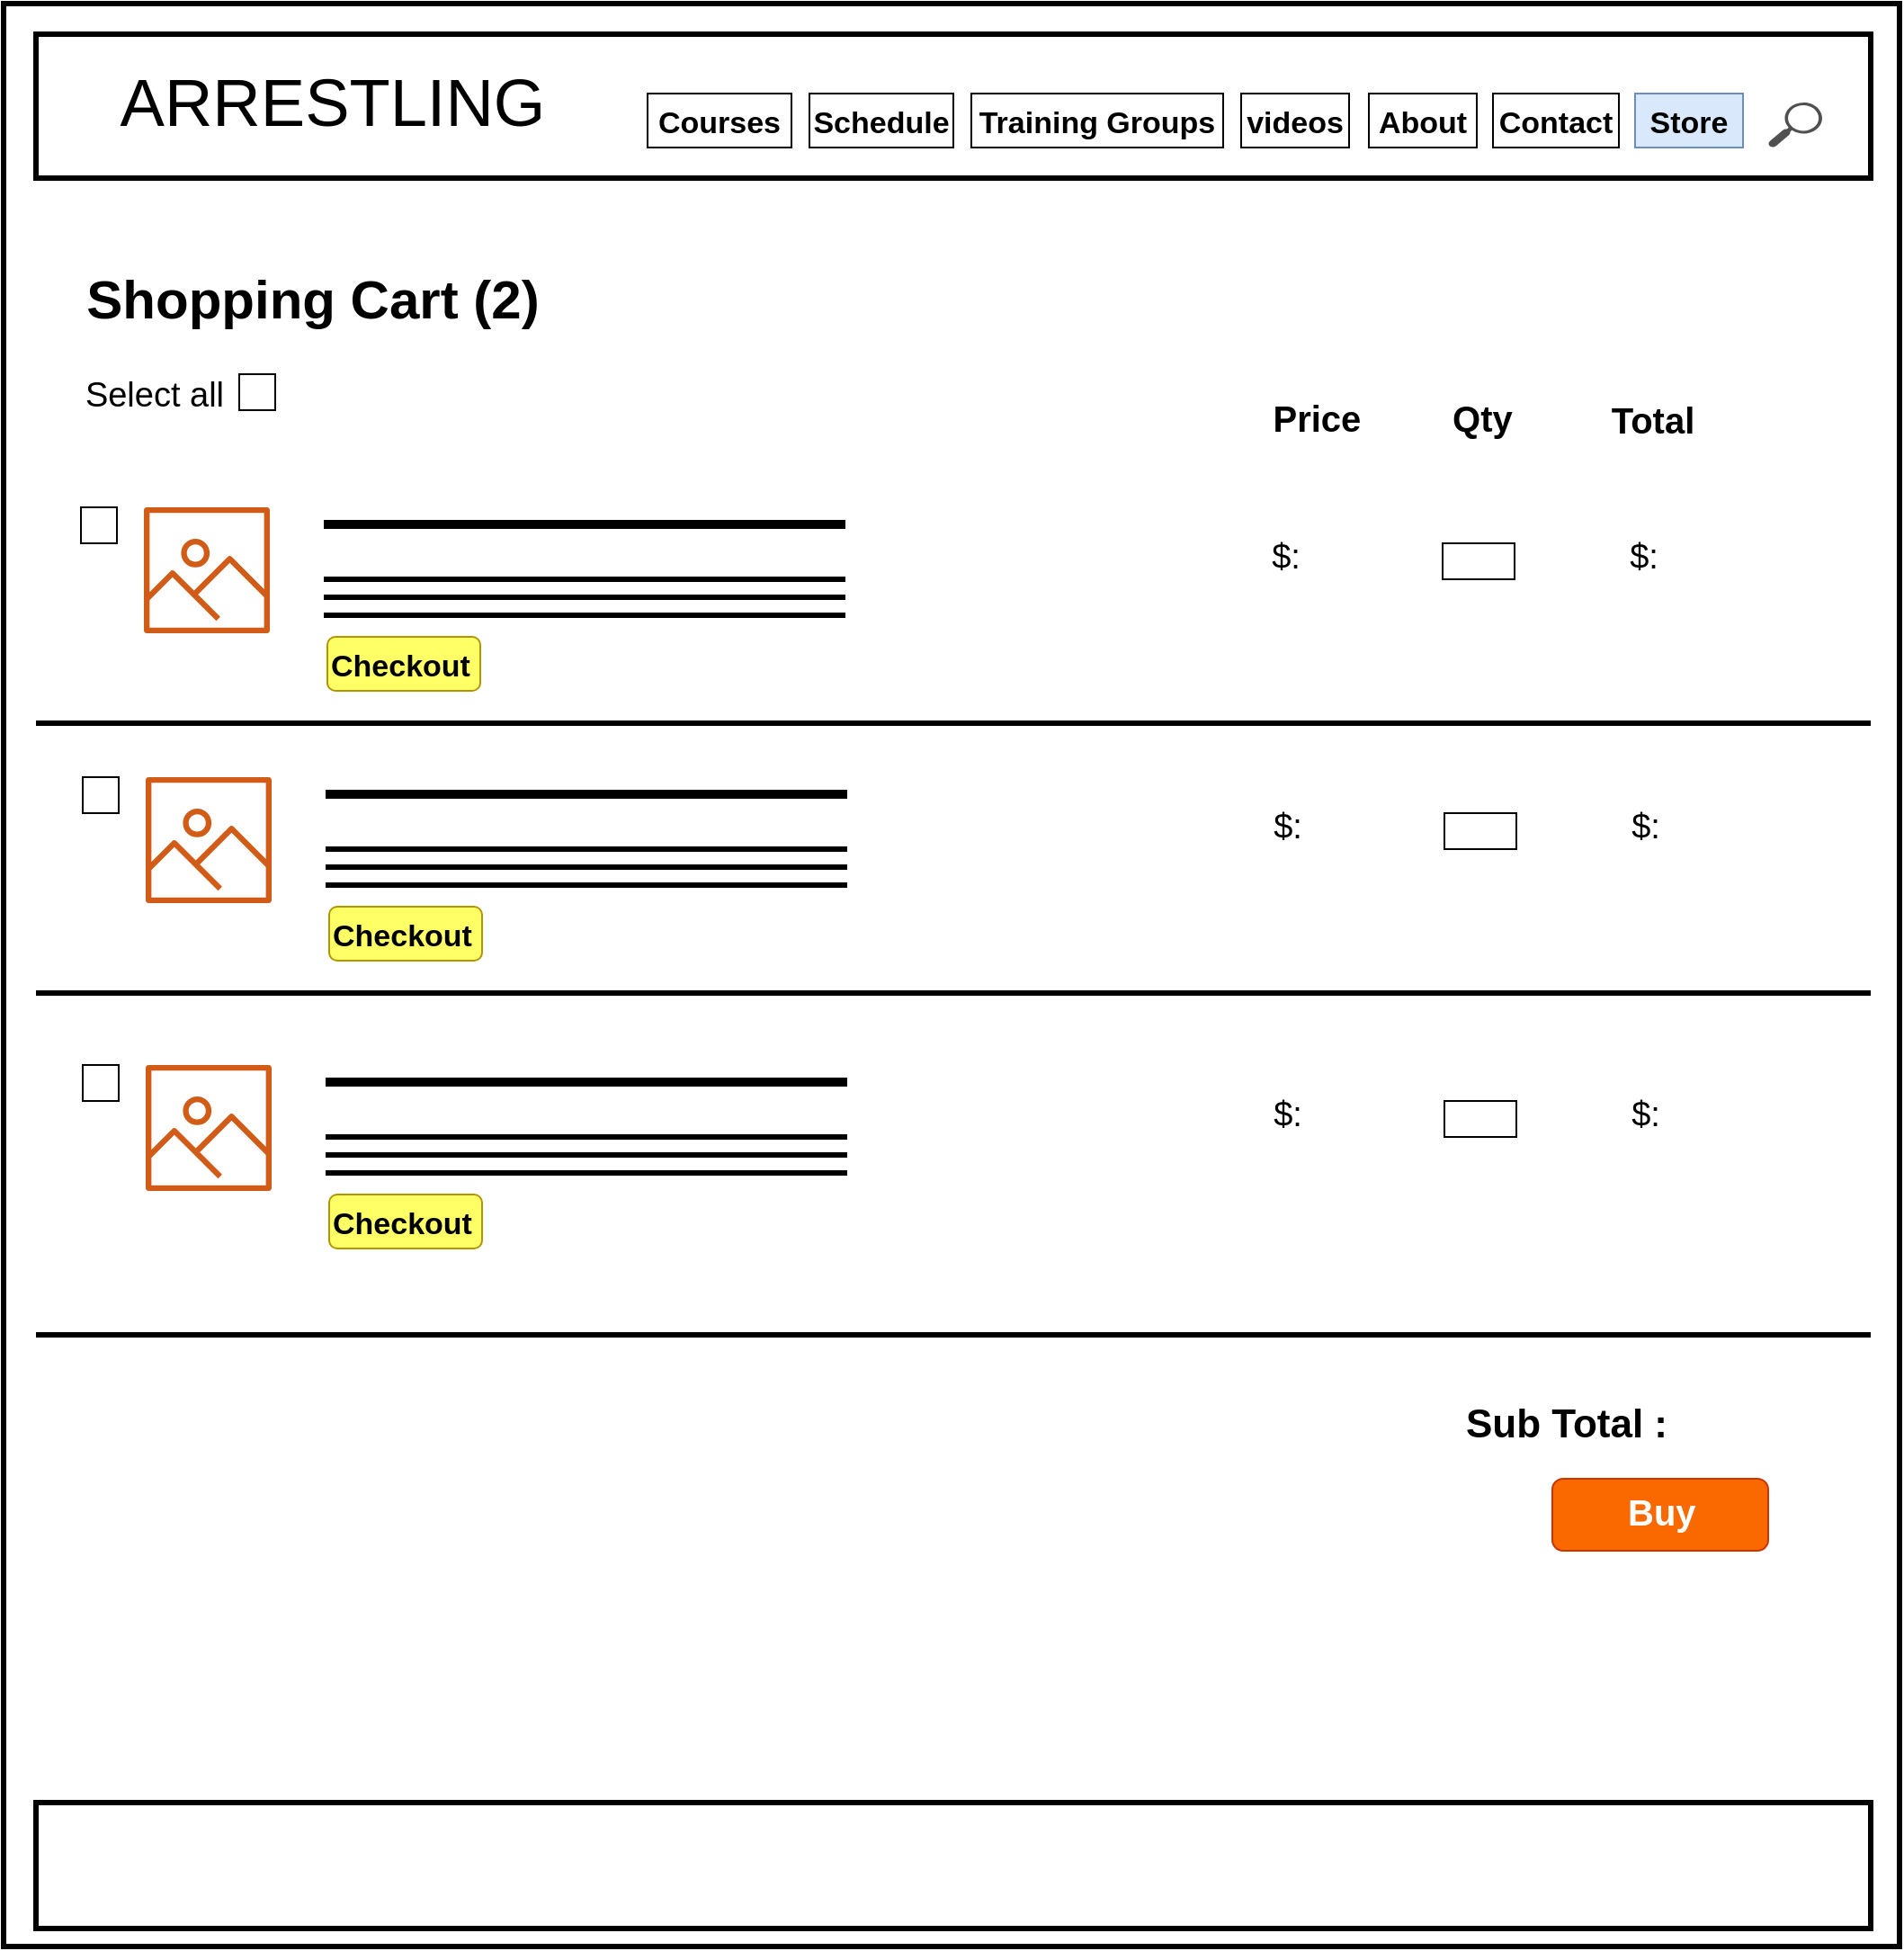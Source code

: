 <mxfile version="13.6.2" type="device"><diagram id="WzKhIKSLUhCYB6edOsqd" name="Page-1"><mxGraphModel dx="2272" dy="1836" grid="1" gridSize="10" guides="1" tooltips="1" connect="1" arrows="1" fold="1" page="1" pageScale="1" pageWidth="850" pageHeight="1100" math="0" shadow="0"><root><mxCell id="0"/><mxCell id="1" parent="0"/><mxCell id="xaQoglTPlPI2qqJhzvNt-1" value="&lt;font size=&quot;1&quot;&gt;&lt;b style=&quot;font-size: 30px&quot;&gt;Shopping Cart (2)&lt;/b&gt;&lt;/font&gt;" style="text;html=1;strokeColor=none;fillColor=none;align=center;verticalAlign=top;whiteSpace=wrap;rounded=0;" vertex="1" parent="1"><mxGeometry x="-41" y="140" width="270" height="60" as="geometry"/></mxCell><mxCell id="xaQoglTPlPI2qqJhzvNt-2" value="" style="pointerEvents=1;shadow=0;dashed=0;html=1;strokeColor=none;fillColor=#505050;labelPosition=center;verticalLabelPosition=bottom;verticalAlign=top;outlineConnect=0;align=center;shape=mxgraph.office.concepts.search;" vertex="1" parent="1"><mxGeometry x="903" y="55" width="30" height="25" as="geometry"/></mxCell><mxCell id="xaQoglTPlPI2qqJhzvNt-3" value="&lt;font style=&quot;font-size: 37px&quot;&gt;ARRESTLING&lt;/font&gt;" style="text;html=1;strokeColor=none;fillColor=none;align=center;verticalAlign=top;whiteSpace=wrap;rounded=0;" vertex="1" parent="1"><mxGeometry x="-15" y="27" width="240" height="60" as="geometry"/></mxCell><mxCell id="xaQoglTPlPI2qqJhzvNt-6" value="Contact" style="whiteSpace=wrap;html=1;fontStyle=1;fontSize=17;verticalAlign=top;" vertex="1" parent="1"><mxGeometry x="750" y="50" width="70" height="30" as="geometry"/></mxCell><mxCell id="xaQoglTPlPI2qqJhzvNt-7" value="About" style="whiteSpace=wrap;html=1;fontStyle=1;fontSize=17;verticalAlign=top;" vertex="1" parent="1"><mxGeometry x="681" y="50" width="60" height="30" as="geometry"/></mxCell><mxCell id="xaQoglTPlPI2qqJhzvNt-8" value="videos" style="whiteSpace=wrap;html=1;fontStyle=1;fontSize=17;verticalAlign=top;" vertex="1" parent="1"><mxGeometry x="610" y="50" width="60" height="30" as="geometry"/></mxCell><mxCell id="xaQoglTPlPI2qqJhzvNt-9" value="Schedule" style="whiteSpace=wrap;html=1;fontStyle=1;fontSize=17;verticalAlign=top;" vertex="1" parent="1"><mxGeometry x="370" y="50" width="80" height="30" as="geometry"/></mxCell><mxCell id="xaQoglTPlPI2qqJhzvNt-10" value="Training Groups" style="whiteSpace=wrap;html=1;fontStyle=1;fontSize=17;verticalAlign=top;" vertex="1" parent="1"><mxGeometry x="460" y="50" width="140" height="30" as="geometry"/></mxCell><mxCell id="xaQoglTPlPI2qqJhzvNt-11" value="Store" style="whiteSpace=wrap;html=1;fontStyle=1;fontSize=17;verticalAlign=top;fillColor=#dae8fc;strokeColor=#6c8ebf;" vertex="1" parent="1"><mxGeometry x="829" y="50" width="60" height="30" as="geometry"/></mxCell><mxCell id="xaQoglTPlPI2qqJhzvNt-13" value="Courses" style="whiteSpace=wrap;html=1;fontStyle=1;fontSize=17;verticalAlign=top;" vertex="1" parent="1"><mxGeometry x="280" y="50" width="80" height="30" as="geometry"/></mxCell><mxCell id="xaQoglTPlPI2qqJhzvNt-14" value="" style="rounded=0;whiteSpace=wrap;html=1;fontSize=17;gradientColor=#ffffff;fillColor=none;strokeWidth=3;" vertex="1" parent="1"><mxGeometry x="-60" y="17" width="1020" height="80" as="geometry"/></mxCell><mxCell id="xaQoglTPlPI2qqJhzvNt-19" value="" style="outlineConnect=0;fontColor=#232F3E;gradientColor=none;fillColor=#D05C17;strokeColor=none;dashed=0;verticalLabelPosition=bottom;verticalAlign=top;align=center;html=1;fontSize=12;fontStyle=0;aspect=fixed;pointerEvents=1;shape=mxgraph.aws4.container_registry_image;" vertex="1" parent="1"><mxGeometry y="280" width="70" height="70" as="geometry"/></mxCell><mxCell id="xaQoglTPlPI2qqJhzvNt-30" value="" style="endArrow=none;html=1;fontSize=18;strokeWidth=5;" edge="1" parent="1"><mxGeometry width="50" height="50" relative="1" as="geometry"><mxPoint x="100" y="289.5" as="sourcePoint"/><mxPoint x="390" y="289.5" as="targetPoint"/></mxGeometry></mxCell><mxCell id="xaQoglTPlPI2qqJhzvNt-32" value="" style="endArrow=none;html=1;fontSize=18;strokeWidth=3;" edge="1" parent="1"><mxGeometry width="50" height="50" relative="1" as="geometry"><mxPoint x="100" y="320" as="sourcePoint"/><mxPoint x="390" y="320" as="targetPoint"/></mxGeometry></mxCell><mxCell id="xaQoglTPlPI2qqJhzvNt-39" value="&lt;b&gt;&lt;font style=&quot;font-size: 20px&quot;&gt;Qty&amp;nbsp;&lt;/font&gt;&lt;/b&gt;" style="text;html=1;strokeColor=none;fillColor=none;align=center;verticalAlign=top;whiteSpace=wrap;rounded=0;fontSize=17;" vertex="1" parent="1"><mxGeometry x="722" y="212" width="50" height="30" as="geometry"/></mxCell><mxCell id="xaQoglTPlPI2qqJhzvNt-40" value="&lt;font style=&quot;font-size: 20px&quot;&gt;&lt;b&gt;Price&amp;nbsp;&lt;/b&gt;&lt;/font&gt;" style="text;html=1;strokeColor=none;fillColor=none;align=center;verticalAlign=top;whiteSpace=wrap;rounded=0;fontSize=17;" vertex="1" parent="1"><mxGeometry x="615" y="212" width="80" height="30" as="geometry"/></mxCell><mxCell id="xaQoglTPlPI2qqJhzvNt-61" value="" style="rounded=0;whiteSpace=wrap;html=1;strokeColor=#000000;strokeWidth=3;fillColor=none;gradientColor=#ffffff;fontSize=17;align=center;" vertex="1" parent="1"><mxGeometry x="-60" y="1000" width="1020" height="70" as="geometry"/></mxCell><mxCell id="xaQoglTPlPI2qqJhzvNt-76" value="" style="endArrow=none;html=1;fontSize=18;strokeWidth=3;" edge="1" parent="1"><mxGeometry width="50" height="50" relative="1" as="geometry"><mxPoint x="100" y="330" as="sourcePoint"/><mxPoint x="390" y="330" as="targetPoint"/></mxGeometry></mxCell><mxCell id="xaQoglTPlPI2qqJhzvNt-77" value="" style="endArrow=none;html=1;fontSize=18;strokeWidth=3;" edge="1" parent="1"><mxGeometry width="50" height="50" relative="1" as="geometry"><mxPoint x="100" y="340" as="sourcePoint"/><mxPoint x="390" y="340" as="targetPoint"/></mxGeometry></mxCell><mxCell id="xaQoglTPlPI2qqJhzvNt-78" value="&lt;b&gt;&lt;font style=&quot;font-size: 20px&quot;&gt;Total&lt;/font&gt;&lt;/b&gt;" style="text;html=1;strokeColor=none;fillColor=none;align=center;verticalAlign=top;whiteSpace=wrap;rounded=0;fontSize=17;" vertex="1" parent="1"><mxGeometry x="814" y="213" width="50" height="30" as="geometry"/></mxCell><mxCell id="xaQoglTPlPI2qqJhzvNt-79" value="" style="shape=image;html=1;verticalAlign=top;verticalLabelPosition=bottom;labelBackgroundColor=#ffffff;imageAspect=0;aspect=fixed;image=https://cdn0.iconfinder.com/data/icons/google-material-design-3-0/48/ic_delete_forever_48px-128.png;strokeColor=#000000;strokeWidth=3;fillColor=none;gradientColor=#ffffff;fontSize=17;align=left;" vertex="1" parent="1"><mxGeometry x="920" y="294" width="32" height="32" as="geometry"/></mxCell><mxCell id="xaQoglTPlPI2qqJhzvNt-81" value="" style="rounded=0;whiteSpace=wrap;html=1;strokeColor=#000000;strokeWidth=1;fillColor=none;gradientColor=#ffffff;fontSize=17;align=left;" vertex="1" parent="1"><mxGeometry x="722" y="300" width="40" height="20" as="geometry"/></mxCell><mxCell id="xaQoglTPlPI2qqJhzvNt-82" value="&lt;b&gt;Checkout&lt;/b&gt;" style="rounded=1;whiteSpace=wrap;html=1;strokeColor=#B09500;strokeWidth=1;fontSize=17;align=left;verticalAlign=top;fillColor=#FFFF66;" vertex="1" parent="1"><mxGeometry x="102" y="352" width="85" height="30" as="geometry"/></mxCell><mxCell id="xaQoglTPlPI2qqJhzvNt-83" value="$:" style="text;html=1;strokeColor=none;fillColor=none;align=center;verticalAlign=top;whiteSpace=wrap;rounded=0;fontSize=19;fontColor=#000000;" vertex="1" parent="1"><mxGeometry x="615" y="290" width="40" height="30" as="geometry"/></mxCell><mxCell id="xaQoglTPlPI2qqJhzvNt-84" value="$:" style="text;html=1;strokeColor=none;fillColor=none;align=center;verticalAlign=top;whiteSpace=wrap;rounded=0;fontSize=19;fontColor=#000000;" vertex="1" parent="1"><mxGeometry x="814" y="290" width="40" height="30" as="geometry"/></mxCell><mxCell id="xaQoglTPlPI2qqJhzvNt-85" value="Select all" style="text;html=1;strokeColor=none;fillColor=none;align=center;verticalAlign=top;whiteSpace=wrap;rounded=0;fontSize=19;fontColor=#000000;" vertex="1" parent="1"><mxGeometry x="-34" y="200" width="80" height="30" as="geometry"/></mxCell><mxCell id="xaQoglTPlPI2qqJhzvNt-86" value="" style="whiteSpace=wrap;html=1;aspect=fixed;strokeColor=#000000;strokeWidth=1;fontSize=19;fontColor=#000000;align=left;gradientColor=#FFFFFF;fillColor=#FFFFFF;" vertex="1" parent="1"><mxGeometry x="53" y="206" width="20" height="20" as="geometry"/></mxCell><mxCell id="xaQoglTPlPI2qqJhzvNt-87" value="" style="whiteSpace=wrap;html=1;aspect=fixed;strokeColor=#000000;strokeWidth=1;fontSize=19;fontColor=#000000;align=left;gradientColor=#FFFFFF;fillColor=#FFFFFF;" vertex="1" parent="1"><mxGeometry x="-35" y="280" width="20" height="20" as="geometry"/></mxCell><mxCell id="xaQoglTPlPI2qqJhzvNt-88" value="" style="outlineConnect=0;fontColor=#232F3E;gradientColor=none;fillColor=#D05C17;strokeColor=none;dashed=0;verticalLabelPosition=bottom;verticalAlign=top;align=center;html=1;fontSize=12;fontStyle=0;aspect=fixed;pointerEvents=1;shape=mxgraph.aws4.container_registry_image;" vertex="1" parent="1"><mxGeometry x="1" y="430" width="70" height="70" as="geometry"/></mxCell><mxCell id="xaQoglTPlPI2qqJhzvNt-89" value="" style="endArrow=none;html=1;fontSize=18;strokeWidth=5;" edge="1" parent="1"><mxGeometry width="50" height="50" relative="1" as="geometry"><mxPoint x="101" y="439.5" as="sourcePoint"/><mxPoint x="391" y="439.5" as="targetPoint"/></mxGeometry></mxCell><mxCell id="xaQoglTPlPI2qqJhzvNt-90" value="" style="endArrow=none;html=1;fontSize=18;strokeWidth=3;" edge="1" parent="1"><mxGeometry width="50" height="50" relative="1" as="geometry"><mxPoint x="101" y="470" as="sourcePoint"/><mxPoint x="391" y="470" as="targetPoint"/></mxGeometry></mxCell><mxCell id="xaQoglTPlPI2qqJhzvNt-91" value="" style="endArrow=none;html=1;fontSize=18;strokeWidth=3;" edge="1" parent="1"><mxGeometry width="50" height="50" relative="1" as="geometry"><mxPoint x="101" y="480" as="sourcePoint"/><mxPoint x="391" y="480" as="targetPoint"/></mxGeometry></mxCell><mxCell id="xaQoglTPlPI2qqJhzvNt-92" value="" style="endArrow=none;html=1;fontSize=18;strokeWidth=3;" edge="1" parent="1"><mxGeometry width="50" height="50" relative="1" as="geometry"><mxPoint x="101" y="490" as="sourcePoint"/><mxPoint x="391" y="490" as="targetPoint"/></mxGeometry></mxCell><mxCell id="xaQoglTPlPI2qqJhzvNt-93" value="" style="shape=image;html=1;verticalAlign=top;verticalLabelPosition=bottom;labelBackgroundColor=#ffffff;imageAspect=0;aspect=fixed;image=https://cdn0.iconfinder.com/data/icons/google-material-design-3-0/48/ic_delete_forever_48px-128.png;strokeColor=#000000;strokeWidth=3;fillColor=none;gradientColor=#ffffff;fontSize=17;align=left;" vertex="1" parent="1"><mxGeometry x="921" y="444" width="32" height="32" as="geometry"/></mxCell><mxCell id="xaQoglTPlPI2qqJhzvNt-94" value="" style="rounded=0;whiteSpace=wrap;html=1;strokeColor=#000000;strokeWidth=1;fillColor=none;gradientColor=#ffffff;fontSize=17;align=left;" vertex="1" parent="1"><mxGeometry x="723" y="450" width="40" height="20" as="geometry"/></mxCell><mxCell id="xaQoglTPlPI2qqJhzvNt-95" value="&lt;b&gt;Checkout&lt;/b&gt;" style="rounded=1;whiteSpace=wrap;html=1;strokeColor=#B09500;strokeWidth=1;fontSize=17;align=left;verticalAlign=top;fillColor=#FFFF66;" vertex="1" parent="1"><mxGeometry x="103" y="502" width="85" height="30" as="geometry"/></mxCell><mxCell id="xaQoglTPlPI2qqJhzvNt-96" value="$:" style="text;html=1;strokeColor=none;fillColor=none;align=center;verticalAlign=top;whiteSpace=wrap;rounded=0;fontSize=19;fontColor=#000000;" vertex="1" parent="1"><mxGeometry x="616" y="440" width="40" height="30" as="geometry"/></mxCell><mxCell id="xaQoglTPlPI2qqJhzvNt-97" value="$:" style="text;html=1;strokeColor=none;fillColor=none;align=center;verticalAlign=top;whiteSpace=wrap;rounded=0;fontSize=19;fontColor=#000000;" vertex="1" parent="1"><mxGeometry x="815" y="440" width="40" height="30" as="geometry"/></mxCell><mxCell id="xaQoglTPlPI2qqJhzvNt-98" value="" style="whiteSpace=wrap;html=1;aspect=fixed;strokeColor=#000000;strokeWidth=1;fontSize=19;fontColor=#000000;align=left;gradientColor=#FFFFFF;fillColor=#FFFFFF;" vertex="1" parent="1"><mxGeometry x="-34" y="430" width="20" height="20" as="geometry"/></mxCell><mxCell id="xaQoglTPlPI2qqJhzvNt-99" value="" style="outlineConnect=0;fontColor=#232F3E;gradientColor=none;fillColor=#D05C17;strokeColor=none;dashed=0;verticalLabelPosition=bottom;verticalAlign=top;align=center;html=1;fontSize=12;fontStyle=0;aspect=fixed;pointerEvents=1;shape=mxgraph.aws4.container_registry_image;" vertex="1" parent="1"><mxGeometry x="1" y="590" width="70" height="70" as="geometry"/></mxCell><mxCell id="xaQoglTPlPI2qqJhzvNt-100" value="" style="endArrow=none;html=1;fontSize=18;strokeWidth=5;" edge="1" parent="1"><mxGeometry width="50" height="50" relative="1" as="geometry"><mxPoint x="101" y="599.5" as="sourcePoint"/><mxPoint x="391" y="599.5" as="targetPoint"/></mxGeometry></mxCell><mxCell id="xaQoglTPlPI2qqJhzvNt-101" value="" style="endArrow=none;html=1;fontSize=18;strokeWidth=3;" edge="1" parent="1"><mxGeometry width="50" height="50" relative="1" as="geometry"><mxPoint x="101" y="630" as="sourcePoint"/><mxPoint x="391" y="630" as="targetPoint"/></mxGeometry></mxCell><mxCell id="xaQoglTPlPI2qqJhzvNt-102" value="" style="endArrow=none;html=1;fontSize=18;strokeWidth=3;" edge="1" parent="1"><mxGeometry width="50" height="50" relative="1" as="geometry"><mxPoint x="101" y="640" as="sourcePoint"/><mxPoint x="391" y="640" as="targetPoint"/></mxGeometry></mxCell><mxCell id="xaQoglTPlPI2qqJhzvNt-103" value="" style="endArrow=none;html=1;fontSize=18;strokeWidth=3;" edge="1" parent="1"><mxGeometry width="50" height="50" relative="1" as="geometry"><mxPoint x="101" y="650" as="sourcePoint"/><mxPoint x="391" y="650" as="targetPoint"/></mxGeometry></mxCell><mxCell id="xaQoglTPlPI2qqJhzvNt-104" value="" style="shape=image;html=1;verticalAlign=top;verticalLabelPosition=bottom;labelBackgroundColor=#ffffff;imageAspect=0;aspect=fixed;image=https://cdn0.iconfinder.com/data/icons/google-material-design-3-0/48/ic_delete_forever_48px-128.png;strokeColor=#000000;strokeWidth=3;fillColor=none;gradientColor=#ffffff;fontSize=17;align=left;" vertex="1" parent="1"><mxGeometry x="921" y="604" width="32" height="32" as="geometry"/></mxCell><mxCell id="xaQoglTPlPI2qqJhzvNt-105" value="" style="rounded=0;whiteSpace=wrap;html=1;strokeColor=#000000;strokeWidth=1;fillColor=none;gradientColor=#ffffff;fontSize=17;align=left;" vertex="1" parent="1"><mxGeometry x="723" y="610" width="40" height="20" as="geometry"/></mxCell><mxCell id="xaQoglTPlPI2qqJhzvNt-106" value="&lt;b&gt;Checkout&lt;/b&gt;" style="rounded=1;whiteSpace=wrap;html=1;strokeColor=#B09500;strokeWidth=1;fontSize=17;align=left;verticalAlign=top;fillColor=#FFFF66;" vertex="1" parent="1"><mxGeometry x="103" y="662" width="85" height="30" as="geometry"/></mxCell><mxCell id="xaQoglTPlPI2qqJhzvNt-107" value="$:" style="text;html=1;strokeColor=none;fillColor=none;align=center;verticalAlign=top;whiteSpace=wrap;rounded=0;fontSize=19;fontColor=#000000;" vertex="1" parent="1"><mxGeometry x="616" y="600" width="40" height="30" as="geometry"/></mxCell><mxCell id="xaQoglTPlPI2qqJhzvNt-108" value="$:" style="text;html=1;strokeColor=none;fillColor=none;align=center;verticalAlign=top;whiteSpace=wrap;rounded=0;fontSize=19;fontColor=#000000;" vertex="1" parent="1"><mxGeometry x="815" y="600" width="40" height="30" as="geometry"/></mxCell><mxCell id="xaQoglTPlPI2qqJhzvNt-109" value="" style="whiteSpace=wrap;html=1;aspect=fixed;strokeColor=#000000;strokeWidth=1;fontSize=19;fontColor=#000000;align=left;gradientColor=#FFFFFF;fillColor=#FFFFFF;" vertex="1" parent="1"><mxGeometry x="-34" y="590" width="20" height="20" as="geometry"/></mxCell><mxCell id="xaQoglTPlPI2qqJhzvNt-110" value="" style="endArrow=none;html=1;strokeWidth=3;fontSize=19;fontColor=#000000;" edge="1" parent="1"><mxGeometry width="50" height="50" relative="1" as="geometry"><mxPoint x="-60" y="400" as="sourcePoint"/><mxPoint x="960" y="400" as="targetPoint"/></mxGeometry></mxCell><mxCell id="xaQoglTPlPI2qqJhzvNt-111" value="" style="endArrow=none;html=1;strokeWidth=3;fontSize=19;fontColor=#000000;" edge="1" parent="1"><mxGeometry width="50" height="50" relative="1" as="geometry"><mxPoint x="-60" y="550" as="sourcePoint"/><mxPoint x="960" y="550" as="targetPoint"/></mxGeometry></mxCell><mxCell id="xaQoglTPlPI2qqJhzvNt-112" value="" style="endArrow=none;html=1;strokeWidth=3;fontSize=19;fontColor=#000000;" edge="1" parent="1"><mxGeometry width="50" height="50" relative="1" as="geometry"><mxPoint x="-60" y="740" as="sourcePoint"/><mxPoint x="960" y="740" as="targetPoint"/><Array as="points"><mxPoint x="450" y="740"/></Array></mxGeometry></mxCell><mxCell id="xaQoglTPlPI2qqJhzvNt-113" value="&lt;b&gt;&lt;font style=&quot;font-size: 22px&quot;&gt;Sub Total :&lt;/font&gt;&lt;/b&gt;" style="text;html=1;strokeColor=none;fillColor=none;align=center;verticalAlign=top;whiteSpace=wrap;rounded=0;fontSize=20;fontColor=#000000;" vertex="1" parent="1"><mxGeometry x="732" y="770" width="118" height="30" as="geometry"/></mxCell><mxCell id="xaQoglTPlPI2qqJhzvNt-114" value="&lt;blockquote style=&quot;margin: 0 0 0 40px ; border: none ; padding: 0px&quot;&gt;&lt;b&gt;Buy&lt;/b&gt;&lt;/blockquote&gt;" style="rounded=1;whiteSpace=wrap;html=1;strokeColor=#C73500;strokeWidth=1;fillColor=#fa6800;fontSize=20;fontColor=#ffffff;align=left;verticalAlign=top;" vertex="1" parent="1"><mxGeometry x="783" y="820" width="120" height="40" as="geometry"/></mxCell><mxCell id="xaQoglTPlPI2qqJhzvNt-116" value="" style="whiteSpace=wrap;html=1;strokeColor=#000000;strokeWidth=3;gradientColor=#FFFFFF;fontSize=20;fontColor=#000000;align=left;fillColor=none;" vertex="1" parent="1"><mxGeometry x="-78" width="1054" height="1080" as="geometry"/></mxCell></root></mxGraphModel></diagram></mxfile>
